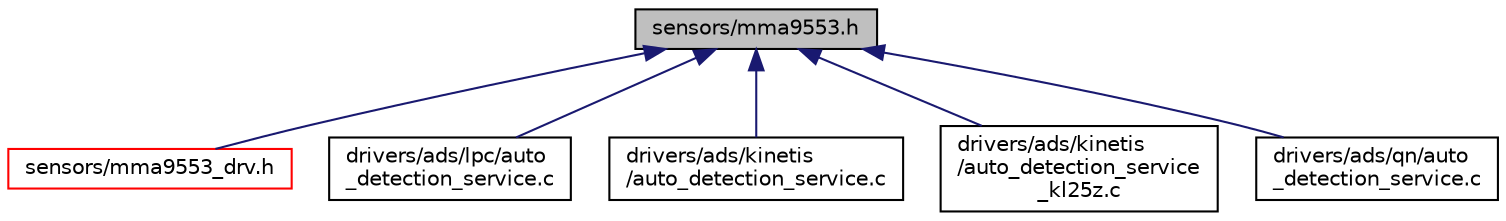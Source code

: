 digraph "sensors/mma9553.h"
{
  edge [fontname="Helvetica",fontsize="10",labelfontname="Helvetica",labelfontsize="10"];
  node [fontname="Helvetica",fontsize="10",shape=record];
  Node2 [label="sensors/mma9553.h",height=0.2,width=0.4,color="black", fillcolor="grey75", style="filled", fontcolor="black"];
  Node2 -> Node3 [dir="back",color="midnightblue",fontsize="10",style="solid",fontname="Helvetica"];
  Node3 [label="sensors/mma9553_drv.h",height=0.2,width=0.4,color="red", fillcolor="white", style="filled",URL="$mma9553__drv_8h.html",tooltip="The mma9553_drv.h file describes the MMA9553L driver interface and structures. "];
  Node2 -> Node9 [dir="back",color="midnightblue",fontsize="10",style="solid",fontname="Helvetica"];
  Node9 [label="drivers/ads/lpc/auto\l_detection_service.c",height=0.2,width=0.4,color="black", fillcolor="white", style="filled",URL="$lpc_2auto__detection__service_8c.html"];
  Node2 -> Node10 [dir="back",color="midnightblue",fontsize="10",style="solid",fontname="Helvetica"];
  Node10 [label="drivers/ads/kinetis\l/auto_detection_service.c",height=0.2,width=0.4,color="black", fillcolor="white", style="filled",URL="$kinetis_2auto__detection__service_8c.html"];
  Node2 -> Node11 [dir="back",color="midnightblue",fontsize="10",style="solid",fontname="Helvetica"];
  Node11 [label="drivers/ads/kinetis\l/auto_detection_service\l_kl25z.c",height=0.2,width=0.4,color="black", fillcolor="white", style="filled",URL="$auto__detection__service__kl25z_8c.html",tooltip="The auto detection service file implements auto detection sequence for discovery of FRDM-KL25Z Board ..."];
  Node2 -> Node12 [dir="back",color="midnightblue",fontsize="10",style="solid",fontname="Helvetica"];
  Node12 [label="drivers/ads/qn/auto\l_detection_service.c",height=0.2,width=0.4,color="black", fillcolor="white", style="filled",URL="$qn_2auto__detection__service_8c.html"];
}
